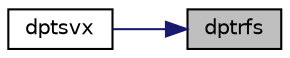 digraph "dptrfs"
{
 // LATEX_PDF_SIZE
  edge [fontname="Helvetica",fontsize="10",labelfontname="Helvetica",labelfontsize="10"];
  node [fontname="Helvetica",fontsize="10",shape=record];
  rankdir="RL";
  Node1 [label="dptrfs",height=0.2,width=0.4,color="black", fillcolor="grey75", style="filled", fontcolor="black",tooltip="DPTRFS"];
  Node1 -> Node2 [dir="back",color="midnightblue",fontsize="10",style="solid",fontname="Helvetica"];
  Node2 [label="dptsvx",height=0.2,width=0.4,color="black", fillcolor="white", style="filled",URL="$dptsvx_8f.html#a9584fd037291be2dff42741bb3215772",tooltip="DPTSVX computes the solution to system of linear equations A * X = B for PT matrices"];
}

